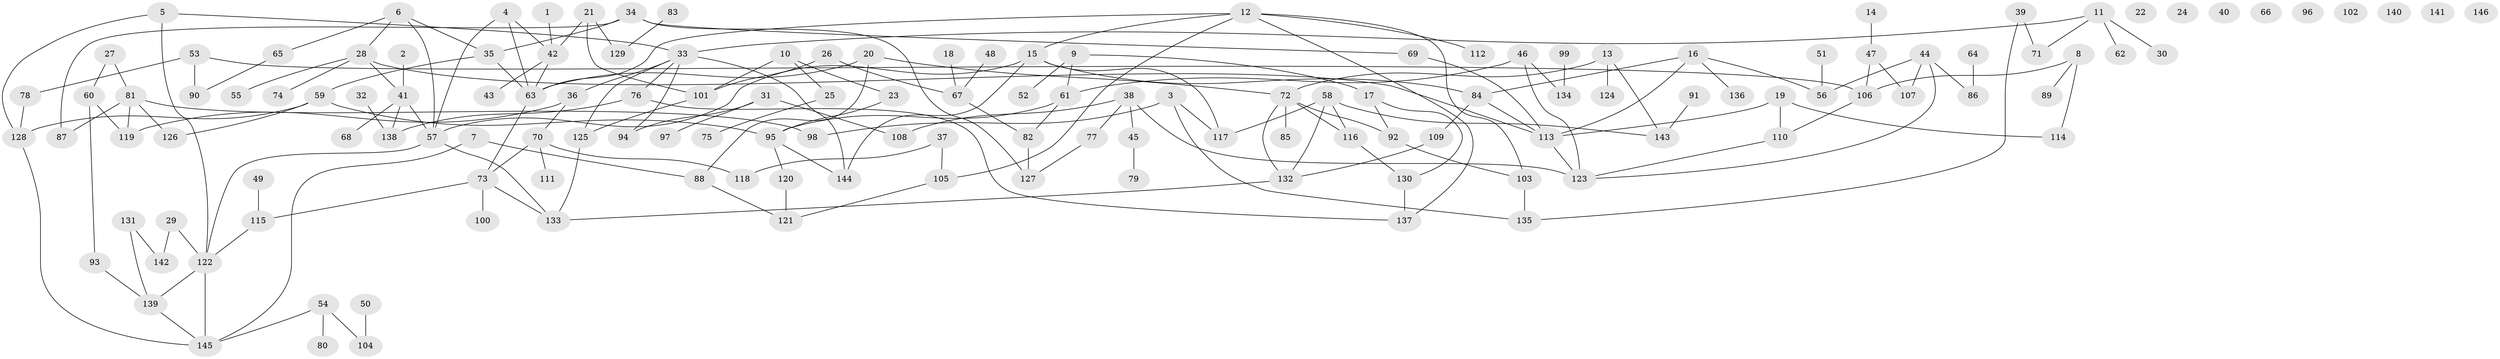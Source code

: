 // Generated by graph-tools (version 1.1) at 2025/12/03/09/25 04:12:54]
// undirected, 146 vertices, 188 edges
graph export_dot {
graph [start="1"]
  node [color=gray90,style=filled];
  1;
  2;
  3;
  4;
  5;
  6;
  7;
  8;
  9;
  10;
  11;
  12;
  13;
  14;
  15;
  16;
  17;
  18;
  19;
  20;
  21;
  22;
  23;
  24;
  25;
  26;
  27;
  28;
  29;
  30;
  31;
  32;
  33;
  34;
  35;
  36;
  37;
  38;
  39;
  40;
  41;
  42;
  43;
  44;
  45;
  46;
  47;
  48;
  49;
  50;
  51;
  52;
  53;
  54;
  55;
  56;
  57;
  58;
  59;
  60;
  61;
  62;
  63;
  64;
  65;
  66;
  67;
  68;
  69;
  70;
  71;
  72;
  73;
  74;
  75;
  76;
  77;
  78;
  79;
  80;
  81;
  82;
  83;
  84;
  85;
  86;
  87;
  88;
  89;
  90;
  91;
  92;
  93;
  94;
  95;
  96;
  97;
  98;
  99;
  100;
  101;
  102;
  103;
  104;
  105;
  106;
  107;
  108;
  109;
  110;
  111;
  112;
  113;
  114;
  115;
  116;
  117;
  118;
  119;
  120;
  121;
  122;
  123;
  124;
  125;
  126;
  127;
  128;
  129;
  130;
  131;
  132;
  133;
  134;
  135;
  136;
  137;
  138;
  139;
  140;
  141;
  142;
  143;
  144;
  145;
  146;
  1 -- 42;
  2 -- 41;
  3 -- 98;
  3 -- 117;
  3 -- 135;
  4 -- 42;
  4 -- 57;
  4 -- 63;
  5 -- 33;
  5 -- 122;
  5 -- 128;
  6 -- 28;
  6 -- 35;
  6 -- 57;
  6 -- 65;
  7 -- 88;
  7 -- 145;
  8 -- 89;
  8 -- 106;
  8 -- 114;
  9 -- 17;
  9 -- 52;
  9 -- 61;
  10 -- 23;
  10 -- 25;
  10 -- 101;
  11 -- 30;
  11 -- 33;
  11 -- 62;
  11 -- 71;
  12 -- 15;
  12 -- 63;
  12 -- 103;
  12 -- 105;
  12 -- 112;
  12 -- 137;
  13 -- 72;
  13 -- 124;
  13 -- 143;
  14 -- 47;
  15 -- 57;
  15 -- 84;
  15 -- 117;
  15 -- 144;
  16 -- 56;
  16 -- 84;
  16 -- 113;
  16 -- 136;
  17 -- 92;
  17 -- 130;
  18 -- 67;
  19 -- 110;
  19 -- 113;
  19 -- 114;
  20 -- 63;
  20 -- 72;
  20 -- 88;
  21 -- 42;
  21 -- 101;
  21 -- 129;
  23 -- 95;
  25 -- 75;
  26 -- 67;
  26 -- 101;
  27 -- 60;
  27 -- 81;
  28 -- 41;
  28 -- 55;
  28 -- 74;
  28 -- 113;
  29 -- 122;
  29 -- 142;
  31 -- 94;
  31 -- 97;
  31 -- 108;
  32 -- 138;
  33 -- 36;
  33 -- 76;
  33 -- 94;
  33 -- 125;
  33 -- 144;
  34 -- 35;
  34 -- 69;
  34 -- 87;
  34 -- 127;
  35 -- 59;
  35 -- 63;
  36 -- 70;
  36 -- 119;
  37 -- 105;
  37 -- 118;
  38 -- 45;
  38 -- 77;
  38 -- 108;
  38 -- 123;
  39 -- 71;
  39 -- 135;
  41 -- 57;
  41 -- 68;
  41 -- 138;
  42 -- 43;
  42 -- 63;
  44 -- 56;
  44 -- 86;
  44 -- 107;
  44 -- 123;
  45 -- 79;
  46 -- 61;
  46 -- 123;
  46 -- 134;
  47 -- 106;
  47 -- 107;
  48 -- 67;
  49 -- 115;
  50 -- 104;
  51 -- 56;
  53 -- 78;
  53 -- 90;
  53 -- 106;
  54 -- 80;
  54 -- 104;
  54 -- 145;
  57 -- 122;
  57 -- 133;
  58 -- 116;
  58 -- 117;
  58 -- 132;
  58 -- 143;
  59 -- 95;
  59 -- 126;
  59 -- 128;
  60 -- 93;
  60 -- 119;
  61 -- 82;
  61 -- 95;
  63 -- 73;
  64 -- 86;
  65 -- 90;
  67 -- 82;
  69 -- 113;
  70 -- 73;
  70 -- 111;
  70 -- 118;
  72 -- 85;
  72 -- 92;
  72 -- 116;
  72 -- 132;
  73 -- 100;
  73 -- 115;
  73 -- 133;
  76 -- 137;
  76 -- 138;
  77 -- 127;
  78 -- 128;
  81 -- 87;
  81 -- 98;
  81 -- 119;
  81 -- 126;
  82 -- 127;
  83 -- 129;
  84 -- 109;
  84 -- 113;
  88 -- 121;
  91 -- 143;
  92 -- 103;
  93 -- 139;
  95 -- 120;
  95 -- 144;
  99 -- 134;
  101 -- 125;
  103 -- 135;
  105 -- 121;
  106 -- 110;
  109 -- 132;
  110 -- 123;
  113 -- 123;
  115 -- 122;
  116 -- 130;
  120 -- 121;
  122 -- 139;
  122 -- 145;
  125 -- 133;
  128 -- 145;
  130 -- 137;
  131 -- 139;
  131 -- 142;
  132 -- 133;
  139 -- 145;
}
